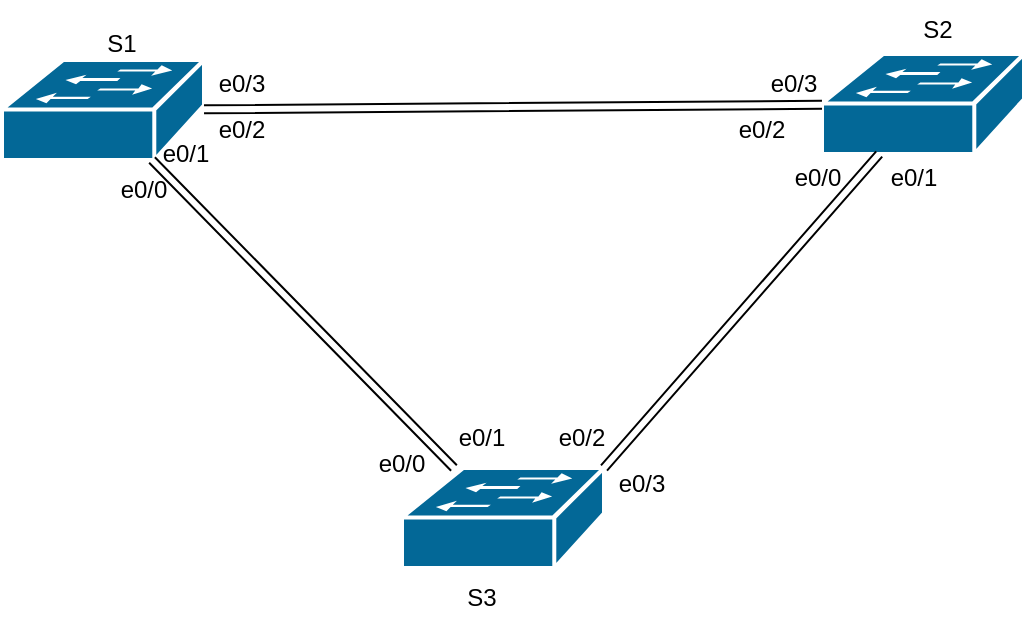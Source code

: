 <mxfile version="24.8.3">
  <diagram name="Page-1" id="c37626ed-c26b-45fb-9056-f9ebc6bb27b6">
    <mxGraphModel dx="933" dy="399" grid="1" gridSize="10" guides="1" tooltips="1" connect="1" arrows="1" fold="1" page="1" pageScale="1" pageWidth="1100" pageHeight="850" background="none" math="0" shadow="0">
      <root>
        <mxCell id="0" />
        <mxCell id="1" parent="0" />
        <mxCell id="9AFmzdEa3dv1COguM4qp-1" value="" style="shape=mxgraph.cisco.switches.workgroup_switch;sketch=0;html=1;pointerEvents=1;dashed=0;fillColor=#036897;strokeColor=#ffffff;strokeWidth=2;verticalLabelPosition=bottom;verticalAlign=top;align=center;outlineConnect=0;" vertex="1" parent="1">
          <mxGeometry x="170" y="103" width="101" height="50" as="geometry" />
        </mxCell>
        <mxCell id="9AFmzdEa3dv1COguM4qp-2" value="" style="shape=mxgraph.cisco.switches.workgroup_switch;sketch=0;html=1;pointerEvents=1;dashed=0;fillColor=#036897;strokeColor=#ffffff;strokeWidth=2;verticalLabelPosition=bottom;verticalAlign=top;align=center;outlineConnect=0;" vertex="1" parent="1">
          <mxGeometry x="580" y="100" width="101" height="50" as="geometry" />
        </mxCell>
        <mxCell id="9AFmzdEa3dv1COguM4qp-3" value="" style="shape=mxgraph.cisco.switches.workgroup_switch;sketch=0;html=1;pointerEvents=1;dashed=0;fillColor=#036897;strokeColor=#ffffff;strokeWidth=2;verticalLabelPosition=bottom;verticalAlign=top;align=center;outlineConnect=0;" vertex="1" parent="1">
          <mxGeometry x="370" y="307" width="101" height="50" as="geometry" />
        </mxCell>
        <mxCell id="9AFmzdEa3dv1COguM4qp-7" value="" style="orthogonalLoop=1;jettySize=auto;html=1;rounded=0;exitX=1;exitY=0;exitDx=0;exitDy=0;exitPerimeter=0;shape=link;" edge="1" parent="1" source="9AFmzdEa3dv1COguM4qp-3" target="9AFmzdEa3dv1COguM4qp-2">
          <mxGeometry width="80" relative="1" as="geometry">
            <mxPoint x="520" y="150" as="sourcePoint" />
            <mxPoint x="600" y="150" as="targetPoint" />
          </mxGeometry>
        </mxCell>
        <mxCell id="9AFmzdEa3dv1COguM4qp-8" value="" style="orthogonalLoop=1;jettySize=auto;html=1;rounded=0;shape=link;" edge="1" parent="1" source="9AFmzdEa3dv1COguM4qp-3" target="9AFmzdEa3dv1COguM4qp-1">
          <mxGeometry width="80" relative="1" as="geometry">
            <mxPoint x="441" y="330" as="sourcePoint" />
            <mxPoint x="615" y="160" as="targetPoint" />
          </mxGeometry>
        </mxCell>
        <mxCell id="9AFmzdEa3dv1COguM4qp-9" value="" style="orthogonalLoop=1;jettySize=auto;html=1;rounded=0;shape=link;" edge="1" parent="1" source="9AFmzdEa3dv1COguM4qp-2" target="9AFmzdEa3dv1COguM4qp-1">
          <mxGeometry width="80" relative="1" as="geometry">
            <mxPoint x="431" y="220" as="sourcePoint" />
            <mxPoint x="310" y="60" as="targetPoint" />
          </mxGeometry>
        </mxCell>
        <mxCell id="9AFmzdEa3dv1COguM4qp-10" value="S1" style="text;strokeColor=none;align=center;fillColor=none;html=1;verticalAlign=middle;whiteSpace=wrap;rounded=0;" vertex="1" parent="1">
          <mxGeometry x="200" y="80" width="60" height="30" as="geometry" />
        </mxCell>
        <mxCell id="9AFmzdEa3dv1COguM4qp-11" value="S2" style="text;strokeColor=none;align=center;fillColor=none;html=1;verticalAlign=middle;whiteSpace=wrap;rounded=0;" vertex="1" parent="1">
          <mxGeometry x="608" y="73" width="60" height="30" as="geometry" />
        </mxCell>
        <mxCell id="9AFmzdEa3dv1COguM4qp-12" value="S3" style="text;strokeColor=none;align=center;fillColor=none;html=1;verticalAlign=middle;whiteSpace=wrap;rounded=0;" vertex="1" parent="1">
          <mxGeometry x="380" y="357" width="60" height="30" as="geometry" />
        </mxCell>
        <mxCell id="9AFmzdEa3dv1COguM4qp-13" value="e0/3" style="text;strokeColor=none;align=center;fillColor=none;html=1;verticalAlign=middle;whiteSpace=wrap;rounded=0;" vertex="1" parent="1">
          <mxGeometry x="260" y="100" width="60" height="30" as="geometry" />
        </mxCell>
        <mxCell id="9AFmzdEa3dv1COguM4qp-14" value="e0/3" style="text;strokeColor=none;align=center;fillColor=none;html=1;verticalAlign=middle;whiteSpace=wrap;rounded=0;" vertex="1" parent="1">
          <mxGeometry x="536" y="100" width="60" height="30" as="geometry" />
        </mxCell>
        <mxCell id="9AFmzdEa3dv1COguM4qp-15" value="e0/3" style="text;strokeColor=none;align=center;fillColor=none;html=1;verticalAlign=middle;whiteSpace=wrap;rounded=0;" vertex="1" parent="1">
          <mxGeometry x="460" y="300" width="60" height="30" as="geometry" />
        </mxCell>
        <mxCell id="9AFmzdEa3dv1COguM4qp-16" value="e0/0" style="text;strokeColor=none;align=center;fillColor=none;html=1;verticalAlign=middle;whiteSpace=wrap;rounded=0;" vertex="1" parent="1">
          <mxGeometry x="211" y="153" width="60" height="30" as="geometry" />
        </mxCell>
        <mxCell id="9AFmzdEa3dv1COguM4qp-17" value="e0/0" style="text;strokeColor=none;align=center;fillColor=none;html=1;verticalAlign=middle;whiteSpace=wrap;rounded=0;" vertex="1" parent="1">
          <mxGeometry x="548" y="147" width="60" height="30" as="geometry" />
        </mxCell>
        <mxCell id="9AFmzdEa3dv1COguM4qp-18" value="e0/0" style="text;strokeColor=none;align=center;fillColor=none;html=1;verticalAlign=middle;whiteSpace=wrap;rounded=0;" vertex="1" parent="1">
          <mxGeometry x="340" y="290" width="60" height="30" as="geometry" />
        </mxCell>
        <mxCell id="9AFmzdEa3dv1COguM4qp-19" value="e0/1" style="text;strokeColor=none;align=center;fillColor=none;html=1;verticalAlign=middle;whiteSpace=wrap;rounded=0;" vertex="1" parent="1">
          <mxGeometry x="232" y="135" width="60" height="30" as="geometry" />
        </mxCell>
        <mxCell id="9AFmzdEa3dv1COguM4qp-20" value="e0/1" style="text;strokeColor=none;align=center;fillColor=none;html=1;verticalAlign=middle;whiteSpace=wrap;rounded=0;" vertex="1" parent="1">
          <mxGeometry x="596" y="147" width="60" height="30" as="geometry" />
        </mxCell>
        <mxCell id="9AFmzdEa3dv1COguM4qp-21" value="e0/1" style="text;strokeColor=none;align=center;fillColor=none;html=1;verticalAlign=middle;whiteSpace=wrap;rounded=0;" vertex="1" parent="1">
          <mxGeometry x="380" y="277" width="60" height="30" as="geometry" />
        </mxCell>
        <mxCell id="9AFmzdEa3dv1COguM4qp-22" value="e0/2" style="text;strokeColor=none;align=center;fillColor=none;html=1;verticalAlign=middle;whiteSpace=wrap;rounded=0;" vertex="1" parent="1">
          <mxGeometry x="430" y="277" width="60" height="30" as="geometry" />
        </mxCell>
        <mxCell id="9AFmzdEa3dv1COguM4qp-23" value="e0/2" style="text;strokeColor=none;align=center;fillColor=none;html=1;verticalAlign=middle;whiteSpace=wrap;rounded=0;" vertex="1" parent="1">
          <mxGeometry x="260" y="123" width="60" height="30" as="geometry" />
        </mxCell>
        <mxCell id="9AFmzdEa3dv1COguM4qp-24" value="e0/2" style="text;strokeColor=none;align=center;fillColor=none;html=1;verticalAlign=middle;whiteSpace=wrap;rounded=0;" vertex="1" parent="1">
          <mxGeometry x="520" y="123" width="60" height="30" as="geometry" />
        </mxCell>
      </root>
    </mxGraphModel>
  </diagram>
</mxfile>

